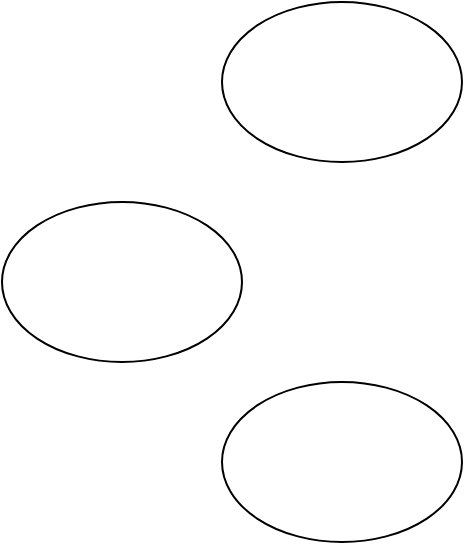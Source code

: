 <mxfile version="21.7.4" type="github">
  <diagram name="ページ1" id="uc0xYlX_7S8COR2VCs6C">
    <mxGraphModel dx="247" dy="630" grid="1" gridSize="10" guides="1" tooltips="1" connect="1" arrows="1" fold="1" page="1" pageScale="1" pageWidth="827" pageHeight="1169" math="0" shadow="0">
      <root>
        <mxCell id="0" />
        <mxCell id="1" parent="0" />
        <mxCell id="-qkVRf_xXKlOEPQYNzrW-1" value="" style="ellipse;whiteSpace=wrap;html=1;" vertex="1" parent="1">
          <mxGeometry x="20" y="170" width="120" height="80" as="geometry" />
        </mxCell>
        <mxCell id="-qkVRf_xXKlOEPQYNzrW-2" value="" style="ellipse;whiteSpace=wrap;html=1;" vertex="1" parent="1">
          <mxGeometry x="130" y="70" width="120" height="80" as="geometry" />
        </mxCell>
        <mxCell id="-qkVRf_xXKlOEPQYNzrW-3" value="" style="ellipse;whiteSpace=wrap;html=1;" vertex="1" parent="1">
          <mxGeometry x="130" y="260" width="120" height="80" as="geometry" />
        </mxCell>
      </root>
    </mxGraphModel>
  </diagram>
</mxfile>
